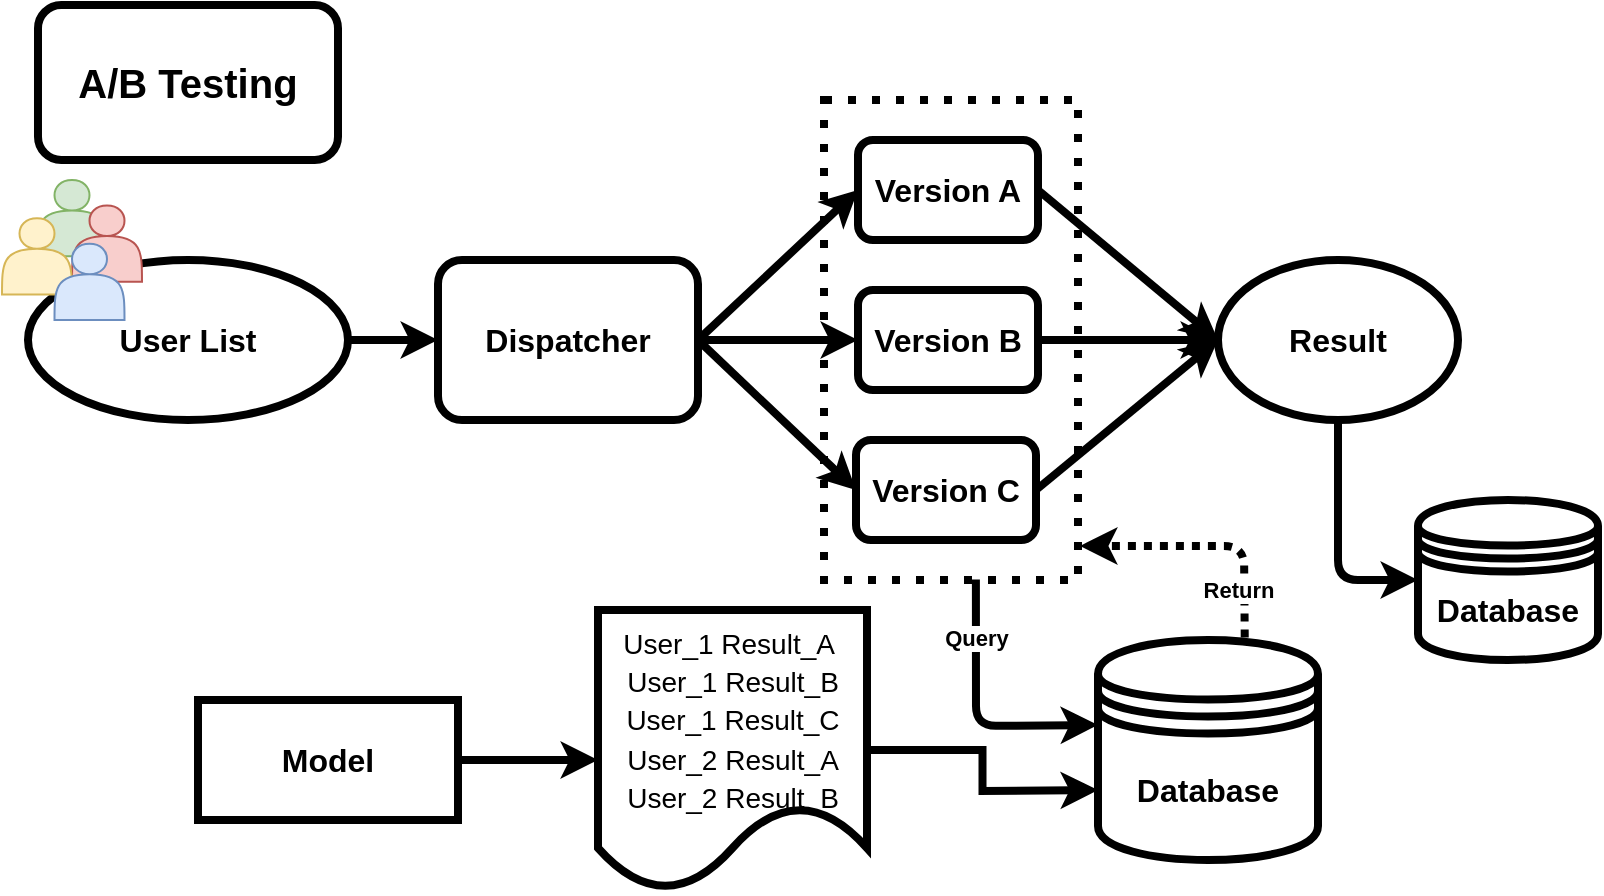 <mxfile version="13.4.9" type="github" pages="3">
  <diagram id="Da-JqWe7jkn0CXI-Lhb5" name="versionLatest">
    <mxGraphModel dx="1529" dy="1081" grid="1" gridSize="10" guides="1" tooltips="1" connect="1" arrows="1" fold="1" page="1" pageScale="1" pageWidth="850" pageHeight="1100" math="0" shadow="0">
      <root>
        <mxCell id="J3g5C7pw-c9Jl_xqAZz_-0" />
        <mxCell id="J3g5C7pw-c9Jl_xqAZz_-1" parent="J3g5C7pw-c9Jl_xqAZz_-0" />
        <mxCell id="J3g5C7pw-c9Jl_xqAZz_-9" value="" style="whiteSpace=wrap;html=1;strokeWidth=4;fillColor=none;align=center;dashed=1;dashPattern=1 2;" parent="J3g5C7pw-c9Jl_xqAZz_-1" vertex="1">
          <mxGeometry x="423" y="90" width="127" height="240" as="geometry" />
        </mxCell>
        <mxCell id="J3g5C7pw-c9Jl_xqAZz_-10" value="&lt;b&gt;&lt;font style=&quot;font-size: 16px&quot;&gt;Dispatcher&lt;/font&gt;&lt;/b&gt;" style="rounded=1;whiteSpace=wrap;html=1;fontFamily=Helvetica;fontSize=12;fontColor=#000000;align=center;strokeColor=#000000;strokeWidth=4;fillColor=#FFFFFF;" parent="J3g5C7pw-c9Jl_xqAZz_-1" vertex="1">
          <mxGeometry x="230" y="170" width="130" height="80" as="geometry" />
        </mxCell>
        <mxCell id="J3g5C7pw-c9Jl_xqAZz_-11" value="&lt;b&gt;&lt;font style=&quot;font-size: 16px&quot;&gt;Version A&lt;/font&gt;&lt;/b&gt;" style="rounded=1;whiteSpace=wrap;html=1;strokeWidth=4;fillColor=#FFFFFF;" parent="J3g5C7pw-c9Jl_xqAZz_-1" vertex="1">
          <mxGeometry x="440" y="110" width="90" height="50" as="geometry" />
        </mxCell>
        <mxCell id="J3g5C7pw-c9Jl_xqAZz_-12" value="&lt;b&gt;&lt;font style=&quot;font-size: 16px&quot;&gt;Version B&lt;/font&gt;&lt;/b&gt;" style="rounded=1;whiteSpace=wrap;html=1;strokeWidth=4;fillColor=#FFFFFF;" parent="J3g5C7pw-c9Jl_xqAZz_-1" vertex="1">
          <mxGeometry x="440" y="185" width="90" height="50" as="geometry" />
        </mxCell>
        <mxCell id="J3g5C7pw-c9Jl_xqAZz_-13" value="&lt;b&gt;&lt;font style=&quot;font-size: 16px&quot;&gt;Version C&lt;/font&gt;&lt;/b&gt;" style="rounded=1;whiteSpace=wrap;html=1;strokeWidth=4;fillColor=#FFFFFF;" parent="J3g5C7pw-c9Jl_xqAZz_-1" vertex="1">
          <mxGeometry x="439" y="260" width="90" height="50" as="geometry" />
        </mxCell>
        <mxCell id="J3g5C7pw-c9Jl_xqAZz_-14" value="" style="endArrow=classic;html=1;rounded=0;strokeWidth=4;exitX=1;exitY=0.5;exitDx=0;exitDy=0;entryX=0;entryY=0.5;entryDx=0;entryDy=0;" parent="J3g5C7pw-c9Jl_xqAZz_-1" source="J3g5C7pw-c9Jl_xqAZz_-11" target="J3g5C7pw-c9Jl_xqAZz_-16" edge="1">
          <mxGeometry width="50" height="50" relative="1" as="geometry">
            <mxPoint x="550" y="134.5" as="sourcePoint" />
            <mxPoint x="630" y="135" as="targetPoint" />
          </mxGeometry>
        </mxCell>
        <mxCell id="J3g5C7pw-c9Jl_xqAZz_-15" value="" style="endArrow=classic;html=1;rounded=0;strokeWidth=4;exitX=1;exitY=0.5;exitDx=0;exitDy=0;entryX=0;entryY=0.5;entryDx=0;entryDy=0;" parent="J3g5C7pw-c9Jl_xqAZz_-1" source="J3g5C7pw-c9Jl_xqAZz_-12" target="J3g5C7pw-c9Jl_xqAZz_-16" edge="1">
          <mxGeometry width="50" height="50" relative="1" as="geometry">
            <mxPoint x="550" y="209.5" as="sourcePoint" />
            <mxPoint x="610" y="209.5" as="targetPoint" />
          </mxGeometry>
        </mxCell>
        <mxCell id="J3g5C7pw-c9Jl_xqAZz_-16" value="&lt;b&gt;&lt;font style=&quot;font-size: 16px&quot;&gt;Result&lt;/font&gt;&lt;/b&gt;" style="ellipse;whiteSpace=wrap;html=1;strokeWidth=4;fillColor=#FFFFFF;" parent="J3g5C7pw-c9Jl_xqAZz_-1" vertex="1">
          <mxGeometry x="620" y="170" width="120" height="80" as="geometry" />
        </mxCell>
        <mxCell id="J3g5C7pw-c9Jl_xqAZz_-17" value="" style="endArrow=classic;html=1;rounded=0;strokeWidth=4;exitX=1;exitY=0.5;exitDx=0;exitDy=0;entryX=0;entryY=0.5;entryDx=0;entryDy=0;" parent="J3g5C7pw-c9Jl_xqAZz_-1" source="J3g5C7pw-c9Jl_xqAZz_-13" target="J3g5C7pw-c9Jl_xqAZz_-16" edge="1">
          <mxGeometry width="50" height="50" relative="1" as="geometry">
            <mxPoint x="550" y="284.5" as="sourcePoint" />
            <mxPoint x="630" y="285" as="targetPoint" />
          </mxGeometry>
        </mxCell>
        <mxCell id="J3g5C7pw-c9Jl_xqAZz_-18" value="" style="endArrow=classic;html=1;strokeWidth=4;exitX=0.598;exitY=0.999;exitDx=0;exitDy=0;entryX=0;entryY=0.386;entryDx=0;entryDy=0;exitPerimeter=0;entryPerimeter=0;" parent="J3g5C7pw-c9Jl_xqAZz_-1" source="J3g5C7pw-c9Jl_xqAZz_-9" target="J3g5C7pw-c9Jl_xqAZz_-26" edge="1">
          <mxGeometry width="50" height="50" relative="1" as="geometry">
            <mxPoint x="489" y="341" as="sourcePoint" />
            <mxPoint x="554.5" y="402.5" as="targetPoint" />
            <Array as="points">
              <mxPoint x="499" y="403" />
            </Array>
          </mxGeometry>
        </mxCell>
        <mxCell id="J3g5C7pw-c9Jl_xqAZz_-19" value="&lt;b&gt;Query&lt;br&gt;&lt;/b&gt;" style="edgeLabel;html=1;align=center;verticalAlign=middle;resizable=0;points=[];" parent="J3g5C7pw-c9Jl_xqAZz_-18" vertex="1" connectable="0">
          <mxGeometry x="-0.569" relative="1" as="geometry">
            <mxPoint x="0.02" as="offset" />
          </mxGeometry>
        </mxCell>
        <mxCell id="J3g5C7pw-c9Jl_xqAZz_-20" value="" style="endArrow=classic;html=1;strokeWidth=4;dashed=1;entryX=1.008;entryY=0.929;entryDx=0;entryDy=0;exitX=0.667;exitY=-0.011;exitDx=0;exitDy=0;exitPerimeter=0;entryPerimeter=0;dashPattern=1 1;" parent="J3g5C7pw-c9Jl_xqAZz_-1" source="J3g5C7pw-c9Jl_xqAZz_-26" target="J3g5C7pw-c9Jl_xqAZz_-9" edge="1">
          <mxGeometry width="50" height="50" relative="1" as="geometry">
            <mxPoint x="518" y="410" as="sourcePoint" />
            <mxPoint x="520" y="340" as="targetPoint" />
            <Array as="points">
              <mxPoint x="633" y="313" />
            </Array>
          </mxGeometry>
        </mxCell>
        <mxCell id="J3g5C7pw-c9Jl_xqAZz_-21" value="&lt;b&gt;Return&lt;/b&gt;" style="edgeLabel;html=1;align=center;verticalAlign=middle;resizable=0;points=[];" parent="J3g5C7pw-c9Jl_xqAZz_-20" vertex="1" connectable="0">
          <mxGeometry x="-0.569" relative="1" as="geometry">
            <mxPoint x="-3.15" y="3.35" as="offset" />
          </mxGeometry>
        </mxCell>
        <mxCell id="J3g5C7pw-c9Jl_xqAZz_-22" value="" style="edgeStyle=elbowEdgeStyle;elbow=vertical;endArrow=classic;html=1;strokeWidth=4;exitX=0.5;exitY=1;exitDx=0;exitDy=0;entryX=0;entryY=0.5;entryDx=0;entryDy=0;" parent="J3g5C7pw-c9Jl_xqAZz_-1" source="J3g5C7pw-c9Jl_xqAZz_-16" target="J3g5C7pw-c9Jl_xqAZz_-24" edge="1">
          <mxGeometry width="50" height="50" relative="1" as="geometry">
            <mxPoint x="690" y="346" as="sourcePoint" />
            <mxPoint x="681" y="420" as="targetPoint" />
            <Array as="points">
              <mxPoint x="700" y="330" />
              <mxPoint x="690" y="346" />
            </Array>
          </mxGeometry>
        </mxCell>
        <mxCell id="J3g5C7pw-c9Jl_xqAZz_-24" value="&lt;b&gt;&lt;font style=&quot;font-size: 16px&quot;&gt;Database&lt;/font&gt;&lt;/b&gt;" style="shape=datastore;whiteSpace=wrap;html=1;strokeWidth=4;fillColor=#FFFFFF;" parent="J3g5C7pw-c9Jl_xqAZz_-1" vertex="1">
          <mxGeometry x="720" y="290" width="90" height="80" as="geometry" />
        </mxCell>
        <mxCell id="J3g5C7pw-c9Jl_xqAZz_-25" value="&lt;font style=&quot;font-size: 20px&quot;&gt;&lt;b&gt;A/B Testing&lt;/b&gt;&lt;/font&gt;" style="rounded=1;whiteSpace=wrap;html=1;strokeWidth=4;fillColor=none;align=center;" parent="J3g5C7pw-c9Jl_xqAZz_-1" vertex="1">
          <mxGeometry x="30" y="42.5" width="150" height="77.5" as="geometry" />
        </mxCell>
        <mxCell id="J3g5C7pw-c9Jl_xqAZz_-26" value="&lt;b&gt;&lt;font style=&quot;font-size: 16px&quot;&gt;Database&lt;/font&gt;&lt;/b&gt;" style="shape=datastore;whiteSpace=wrap;html=1;strokeWidth=4;fillColor=#FFFFFF;" parent="J3g5C7pw-c9Jl_xqAZz_-1" vertex="1">
          <mxGeometry x="560" y="360" width="110" height="110" as="geometry" />
        </mxCell>
        <mxCell id="J3g5C7pw-c9Jl_xqAZz_-28" value="" style="edgeStyle=orthogonalEdgeStyle;rounded=0;orthogonalLoop=1;jettySize=auto;html=1;strokeWidth=4;exitX=1;exitY=0.5;exitDx=0;exitDy=0;" parent="J3g5C7pw-c9Jl_xqAZz_-1" source="J3g5C7pw-c9Jl_xqAZz_-27" target="J3g5C7pw-c9Jl_xqAZz_-10" edge="1">
          <mxGeometry relative="1" as="geometry">
            <mxPoint x="227" y="209.5" as="targetPoint" />
            <mxPoint x="170" y="209.5" as="sourcePoint" />
          </mxGeometry>
        </mxCell>
        <mxCell id="J3g5C7pw-c9Jl_xqAZz_-36" value="" style="endArrow=classic;html=1;strokeWidth=4;entryX=0;entryY=0.5;entryDx=0;entryDy=0;" parent="J3g5C7pw-c9Jl_xqAZz_-1" target="J3g5C7pw-c9Jl_xqAZz_-11" edge="1">
          <mxGeometry width="50" height="50" relative="1" as="geometry">
            <mxPoint x="360" y="210" as="sourcePoint" />
            <mxPoint x="410" y="160" as="targetPoint" />
          </mxGeometry>
        </mxCell>
        <mxCell id="J3g5C7pw-c9Jl_xqAZz_-37" value="" style="endArrow=classic;html=1;strokeWidth=4;entryX=0;entryY=0.5;entryDx=0;entryDy=0;" parent="J3g5C7pw-c9Jl_xqAZz_-1" target="J3g5C7pw-c9Jl_xqAZz_-12" edge="1">
          <mxGeometry width="50" height="50" relative="1" as="geometry">
            <mxPoint x="360" y="210" as="sourcePoint" />
            <mxPoint x="410" y="160" as="targetPoint" />
          </mxGeometry>
        </mxCell>
        <mxCell id="J3g5C7pw-c9Jl_xqAZz_-38" value="" style="endArrow=classic;html=1;strokeWidth=4;entryX=0;entryY=0.5;entryDx=0;entryDy=0;" parent="J3g5C7pw-c9Jl_xqAZz_-1" target="J3g5C7pw-c9Jl_xqAZz_-13" edge="1">
          <mxGeometry width="50" height="50" relative="1" as="geometry">
            <mxPoint x="360" y="210" as="sourcePoint" />
            <mxPoint x="410" y="160" as="targetPoint" />
          </mxGeometry>
        </mxCell>
        <mxCell id="3c4uSN5suGDrcowDodrd-7" value="" style="edgeStyle=orthogonalEdgeStyle;rounded=0;orthogonalLoop=1;jettySize=auto;html=1;strokeWidth=4;" parent="J3g5C7pw-c9Jl_xqAZz_-1" source="J3g5C7pw-c9Jl_xqAZz_-5" edge="1">
          <mxGeometry relative="1" as="geometry">
            <mxPoint x="560" y="435" as="targetPoint" />
          </mxGeometry>
        </mxCell>
        <mxCell id="J3g5C7pw-c9Jl_xqAZz_-5" value="&lt;div&gt;&lt;/div&gt;&lt;font&gt;&lt;font style=&quot;font-size: 14px&quot;&gt;User_1 Result_A&amp;nbsp;&lt;br&gt;User_1 Result_B&lt;br&gt;User_1 Result_C&lt;br&gt;User_2 Result_A&lt;br&gt;User_2 Result_B&lt;br&gt;&lt;/font&gt;&lt;br&gt;&lt;/font&gt;" style="shape=document;whiteSpace=wrap;html=1;boundedLbl=1;strokeWidth=4;fillColor=#FFFFFF;align=center;horizontal=1;verticalAlign=top;labelPosition=center;verticalLabelPosition=middle;fontSize=16;" parent="J3g5C7pw-c9Jl_xqAZz_-1" vertex="1">
          <mxGeometry x="310" y="345" width="134.5" height="140" as="geometry" />
        </mxCell>
        <mxCell id="J3g5C7pw-c9Jl_xqAZz_-6" value="&lt;b&gt;&lt;font style=&quot;font-size: 16px&quot;&gt;Model&lt;/font&gt;&lt;/b&gt;" style="rounded=0;whiteSpace=wrap;html=1;strokeWidth=4;fillColor=#FFFFFF;align=center;" parent="J3g5C7pw-c9Jl_xqAZz_-1" vertex="1">
          <mxGeometry x="110" y="390" width="130" height="60" as="geometry" />
        </mxCell>
        <mxCell id="J3g5C7pw-c9Jl_xqAZz_-8" value="" style="edgeStyle=orthogonalEdgeStyle;rounded=0;orthogonalLoop=1;jettySize=auto;html=1;strokeWidth=4;exitX=1;exitY=0.5;exitDx=0;exitDy=0;" parent="J3g5C7pw-c9Jl_xqAZz_-1" source="J3g5C7pw-c9Jl_xqAZz_-6" target="J3g5C7pw-c9Jl_xqAZz_-5" edge="1">
          <mxGeometry relative="1" as="geometry">
            <mxPoint x="413" y="682.5" as="sourcePoint" />
            <mxPoint x="326" y="480" as="targetPoint" />
            <Array as="points">
              <mxPoint x="330" y="420" />
              <mxPoint x="330" y="420" />
            </Array>
          </mxGeometry>
        </mxCell>
        <mxCell id="J3g5C7pw-c9Jl_xqAZz_-31" value="" style="group" parent="J3g5C7pw-c9Jl_xqAZz_-1" vertex="1" connectable="0">
          <mxGeometry x="29" y="136" width="156" height="114" as="geometry" />
        </mxCell>
        <mxCell id="J3g5C7pw-c9Jl_xqAZz_-27" value="&lt;b&gt;&lt;font style=&quot;font-size: 16px&quot;&gt;User List&lt;/font&gt;&lt;/b&gt;" style="ellipse;whiteSpace=wrap;html=1;aspect=fixed;fontFamily=Helvetica;fontSize=12;fontColor=#000000;align=center;strokeColor=#000000;strokeWidth=4;fillColor=#FFFFFF;" parent="J3g5C7pw-c9Jl_xqAZz_-31" vertex="1">
          <mxGeometry x="-4" y="34" width="160" height="80" as="geometry" />
        </mxCell>
        <mxCell id="J3g5C7pw-c9Jl_xqAZz_-32" value="" style="shape=actor;whiteSpace=wrap;html=1;fillColor=#d5e8d4;strokeColor=#82b366;" parent="J3g5C7pw-c9Jl_xqAZz_-31" vertex="1">
          <mxGeometry x="0.5" y="-6" width="35" height="38.182" as="geometry" />
        </mxCell>
        <mxCell id="J3g5C7pw-c9Jl_xqAZz_-33" value="" style="shape=actor;whiteSpace=wrap;html=1;fillColor=#f8cecc;strokeColor=#b85450;" parent="J3g5C7pw-c9Jl_xqAZz_-31" vertex="1">
          <mxGeometry x="18" y="6.727" width="35" height="38.182" as="geometry" />
        </mxCell>
        <mxCell id="J3g5C7pw-c9Jl_xqAZz_-34" value="" style="shape=actor;whiteSpace=wrap;html=1;fillColor=#fff2cc;strokeColor=#d6b656;" parent="J3g5C7pw-c9Jl_xqAZz_-31" vertex="1">
          <mxGeometry x="-17" y="13.091" width="35" height="38.182" as="geometry" />
        </mxCell>
        <mxCell id="J3g5C7pw-c9Jl_xqAZz_-35" value="" style="shape=actor;whiteSpace=wrap;html=1;fillColor=#dae8fc;strokeColor=#6c8ebf;" parent="J3g5C7pw-c9Jl_xqAZz_-31" vertex="1">
          <mxGeometry x="9.25" y="25.818" width="35" height="38.182" as="geometry" />
        </mxCell>
        <mxCell id="3c4uSN5suGDrcowDodrd-25" style="edgeStyle=orthogonalEdgeStyle;rounded=0;orthogonalLoop=1;jettySize=auto;html=1;dashed=1;dashPattern=1 1;strokeWidth=4;" parent="J3g5C7pw-c9Jl_xqAZz_-1" edge="1">
          <mxGeometry relative="1" as="geometry">
            <mxPoint x="100.0" y="430" as="sourcePoint" />
            <mxPoint x="100.0" y="430" as="targetPoint" />
          </mxGeometry>
        </mxCell>
      </root>
    </mxGraphModel>
  </diagram>
  <diagram id="dIA2EtkX-octXhOYNSxC" name="version2">
    <mxGraphModel dx="828" dy="390" grid="1" gridSize="10" guides="1" tooltips="1" connect="1" arrows="1" fold="1" page="1" pageScale="1" pageWidth="850" pageHeight="1100" math="0" shadow="0">
      
      <root>
        
        <mxCell id="CGUA-ECJm09ZSKrqVNG9-0" />
        
        <mxCell id="CGUA-ECJm09ZSKrqVNG9-1" parent="CGUA-ECJm09ZSKrqVNG9-0" />
        
        <mxCell id="AVktsXUZpbWh8RG4bnSt-0" value="" style="group" parent="CGUA-ECJm09ZSKrqVNG9-1" vertex="1" connectable="0">
          
          <mxGeometry x="60" y="440" width="580" height="170" as="geometry" />
          
        </mxCell>
        
        <mxCell id="M74satt1YnK-4wll9DXa-1" value="" style="whiteSpace=wrap;html=1;strokeWidth=4;fillColor=none;align=center;dashed=1;dashPattern=1 2;" parent="AVktsXUZpbWh8RG4bnSt-0" vertex="1">
          
          <mxGeometry width="580" height="170" as="geometry" />
          
        </mxCell>
        
        <mxCell id="M74satt1YnK-4wll9DXa-0" value="&lt;b&gt;User List&lt;/b&gt;" style="shape=parallelogram;perimeter=parallelogramPerimeter;whiteSpace=wrap;html=1;strokeWidth=4;fillColor=#FFFFFF;align=center;" parent="AVktsXUZpbWh8RG4bnSt-0" vertex="1">
          
          <mxGeometry x="15" y="53" width="120" height="60" as="geometry" />
          
        </mxCell>
        
        <mxCell id="M74satt1YnK-4wll9DXa-30" value="&lt;div style=&quot;text-align: center&quot;&gt;&lt;span style=&quot;font-size: 10px&quot;&gt;&lt;b&gt;Key&amp;nbsp; &amp;nbsp; &amp;nbsp; &amp;nbsp; &amp;nbsp; &amp;nbsp; &amp;nbsp; &amp;nbsp; &amp;nbsp; &amp;nbsp; &amp;nbsp; &amp;nbsp;Value&lt;/b&gt;&lt;/span&gt;&lt;/div&gt;&lt;font style=&quot;font-size: 10px&quot;&gt;&lt;div style=&quot;text-align: center&quot;&gt;&lt;span&gt;User1_VersionA&amp;nbsp; &amp;nbsp; Value_u1vA&amp;nbsp;&lt;/span&gt;&lt;/div&gt;&lt;span&gt;User1_&lt;/span&gt;VersionB&amp;nbsp; &amp;nbsp;&amp;nbsp;&lt;span style=&quot;text-align: center&quot;&gt;Value_u1vB&lt;/span&gt;&lt;span&gt;&lt;br&gt;User1_&lt;/span&gt;VersionC&amp;nbsp; &amp;nbsp;&amp;nbsp;&lt;span style=&quot;text-align: center&quot;&gt;Value_u1vC&lt;/span&gt;&lt;span&gt;&lt;br&gt;User2_&lt;/span&gt;VersionA&amp;nbsp; &amp;nbsp;&amp;nbsp;&lt;span style=&quot;text-align: center&quot;&gt;Value_u2vA&lt;/span&gt;&lt;span&gt;&lt;br&gt;User2_&lt;/span&gt;VersionB&amp;nbsp; &amp;nbsp;&amp;nbsp;&lt;span style=&quot;text-align: center&quot;&gt;Value_u2vB&lt;/span&gt;&lt;span&gt;&lt;br&gt;User2_&lt;/span&gt;VersionC&lt;span&gt;&lt;br&gt;&lt;/span&gt;User3_VersionA&lt;br&gt;...&lt;/font&gt;" style="shape=document;whiteSpace=wrap;html=1;boundedLbl=1;strokeWidth=4;fillColor=#FFFFFF;align=left;horizontal=1;verticalAlign=top;labelPosition=center;verticalLabelPosition=middle;" parent="AVktsXUZpbWh8RG4bnSt-0" vertex="1">
          
          <mxGeometry x="366.5" y="20" width="179" height="130" as="geometry" />
          
        </mxCell>
        
        <mxCell id="M74satt1YnK-4wll9DXa-31" value="&lt;b&gt;Model&lt;/b&gt;" style="rounded=0;whiteSpace=wrap;html=1;strokeWidth=4;fillColor=#FFFFFF;align=center;" parent="AVktsXUZpbWh8RG4bnSt-0" vertex="1">
          
          <mxGeometry x="180" y="53" width="130" height="60" as="geometry" />
          
        </mxCell>
        
        <mxCell id="M74satt1YnK-4wll9DXa-32" value="" style="edgeStyle=orthogonalEdgeStyle;rounded=0;orthogonalLoop=1;jettySize=auto;html=1;strokeWidth=4;" parent="AVktsXUZpbWh8RG4bnSt-0" source="M74satt1YnK-4wll9DXa-0" edge="1">
          
          <mxGeometry relative="1" as="geometry">
            
            <mxPoint x="180" y="83" as="targetPoint" />
            
          </mxGeometry>
          
        </mxCell>
        
        <mxCell id="M74satt1YnK-4wll9DXa-33" value="" style="edgeStyle=orthogonalEdgeStyle;rounded=0;orthogonalLoop=1;jettySize=auto;html=1;strokeWidth=4;exitX=1;exitY=0.5;exitDx=0;exitDy=0;" parent="AVktsXUZpbWh8RG4bnSt-0" source="M74satt1YnK-4wll9DXa-31" edge="1">
          
          <mxGeometry relative="1" as="geometry">
            
            <mxPoint x="323" y="82.5" as="sourcePoint" />
            
            <mxPoint x="366.5" y="83" as="targetPoint" />
            
          </mxGeometry>
          
        </mxCell>
        
        <mxCell id="M74satt1YnK-4wll9DXa-2" value="" style="whiteSpace=wrap;html=1;strokeWidth=4;fillColor=none;align=center;dashed=1;dashPattern=1 2;" parent="CGUA-ECJm09ZSKrqVNG9-1" vertex="1">
          
          <mxGeometry x="403" y="90" width="127" height="240" as="geometry" />
          
        </mxCell>
        
        <mxCell id="M74satt1YnK-4wll9DXa-7" value="&lt;b&gt;&lt;font style=&quot;font-size: 16px&quot;&gt;Dispatcher&lt;/font&gt;&lt;/b&gt;" style="rounded=0;whiteSpace=wrap;html=1;strokeWidth=4;fillColor=#FFFFFF;align=center;" parent="CGUA-ECJm09ZSKrqVNG9-1" vertex="1">
          
          <mxGeometry x="230" y="170" width="130" height="80" as="geometry" />
          
        </mxCell>
        
        <mxCell id="M74satt1YnK-4wll9DXa-10" value="&lt;b&gt;&lt;font style=&quot;font-size: 16px&quot;&gt;Version A&lt;/font&gt;&lt;/b&gt;" style="rounded=1;whiteSpace=wrap;html=1;strokeWidth=4;fillColor=#FFFFFF;" parent="CGUA-ECJm09ZSKrqVNG9-1" vertex="1">
          
          <mxGeometry x="420" y="110" width="90" height="50" as="geometry" />
          
        </mxCell>
        
        <mxCell id="M74satt1YnK-4wll9DXa-11" value="&lt;b&gt;&lt;font style=&quot;font-size: 16px&quot;&gt;Version B&lt;/font&gt;&lt;/b&gt;" style="rounded=1;whiteSpace=wrap;html=1;strokeWidth=4;fillColor=#FFFFFF;" parent="CGUA-ECJm09ZSKrqVNG9-1" vertex="1">
          
          <mxGeometry x="420" y="185" width="90" height="50" as="geometry" />
          
        </mxCell>
        
        <mxCell id="M74satt1YnK-4wll9DXa-12" value="&lt;b&gt;&lt;font style=&quot;font-size: 16px&quot;&gt;Version C&lt;/font&gt;&lt;/b&gt;" style="rounded=1;whiteSpace=wrap;html=1;strokeWidth=4;fillColor=#FFFFFF;" parent="CGUA-ECJm09ZSKrqVNG9-1" vertex="1">
          
          <mxGeometry x="419" y="260" width="90" height="50" as="geometry" />
          
        </mxCell>
        
        <mxCell id="M74satt1YnK-4wll9DXa-13" value="" style="endArrow=classic;html=1;rounded=0;strokeWidth=4;exitX=1;exitY=0.5;exitDx=0;exitDy=0;entryX=0;entryY=0.5;entryDx=0;entryDy=0;" parent="CGUA-ECJm09ZSKrqVNG9-1" source="M74satt1YnK-4wll9DXa-10" target="M74satt1YnK-4wll9DXa-17" edge="1">
          
          <mxGeometry width="50" height="50" relative="1" as="geometry">
            
            <mxPoint x="530" y="134.5" as="sourcePoint" />
            
            <mxPoint x="610" y="135" as="targetPoint" />
            
          </mxGeometry>
          
        </mxCell>
        
        <mxCell id="M74satt1YnK-4wll9DXa-16" value="" style="endArrow=classic;html=1;rounded=0;strokeWidth=4;exitX=1;exitY=0.5;exitDx=0;exitDy=0;entryX=0;entryY=0.5;entryDx=0;entryDy=0;" parent="CGUA-ECJm09ZSKrqVNG9-1" source="M74satt1YnK-4wll9DXa-11" target="M74satt1YnK-4wll9DXa-17" edge="1">
          
          <mxGeometry width="50" height="50" relative="1" as="geometry">
            
            <mxPoint x="530" y="209.5" as="sourcePoint" />
            
            <mxPoint x="590" y="209.5" as="targetPoint" />
            
          </mxGeometry>
          
        </mxCell>
        
        <mxCell id="M74satt1YnK-4wll9DXa-17" value="&lt;b&gt;&lt;font style=&quot;font-size: 16px&quot;&gt;Result&lt;/font&gt;&lt;/b&gt;" style="ellipse;whiteSpace=wrap;html=1;strokeWidth=4;fillColor=#FFFFFF;" parent="CGUA-ECJm09ZSKrqVNG9-1" vertex="1">
          
          <mxGeometry x="610" y="177.5" width="100" height="65" as="geometry" />
          
        </mxCell>
        
        <mxCell id="M74satt1YnK-4wll9DXa-18" value="" style="endArrow=classic;html=1;rounded=0;strokeWidth=4;exitX=1;exitY=0.5;exitDx=0;exitDy=0;entryX=0;entryY=0.5;entryDx=0;entryDy=0;" parent="CGUA-ECJm09ZSKrqVNG9-1" source="M74satt1YnK-4wll9DXa-12" target="M74satt1YnK-4wll9DXa-17" edge="1">
          
          <mxGeometry width="50" height="50" relative="1" as="geometry">
            
            <mxPoint x="530" y="284.5" as="sourcePoint" />
            
            <mxPoint x="610" y="285" as="targetPoint" />
            
          </mxGeometry>
          
        </mxCell>
        
        <mxCell id="M74satt1YnK-4wll9DXa-22" value="" style="endArrow=classic;html=1;strokeWidth=4;exitX=0.5;exitY=1;exitDx=0;exitDy=0;entryX=0.215;entryY=0.008;entryDx=0;entryDy=0;entryPerimeter=0;" parent="CGUA-ECJm09ZSKrqVNG9-1" source="M74satt1YnK-4wll9DXa-2" target="M74satt1YnK-4wll9DXa-30" edge="1">
          
          <mxGeometry width="50" height="50" relative="1" as="geometry">
            
            <mxPoint x="469" y="341" as="sourcePoint" />
            
            <mxPoint x="470" y="478" as="targetPoint" />
            
          </mxGeometry>
          
        </mxCell>
        
        <mxCell id="M74satt1YnK-4wll9DXa-23" value="&lt;b&gt;Call&lt;/b&gt;" style="edgeLabel;html=1;align=center;verticalAlign=middle;resizable=0;points=[];" parent="M74satt1YnK-4wll9DXa-22" vertex="1" connectable="0">
          
          <mxGeometry x="-0.569" relative="1" as="geometry">
            
            <mxPoint x="-6.17" y="52" as="offset" />
            
          </mxGeometry>
          
        </mxCell>
        
        <mxCell id="M74satt1YnK-4wll9DXa-24" value="" style="endArrow=classic;html=1;strokeWidth=4;dashed=1;entryX=0.75;entryY=1;entryDx=0;entryDy=0;exitX=0.411;exitY=0;exitDx=0;exitDy=0;exitPerimeter=0;" parent="CGUA-ECJm09ZSKrqVNG9-1" source="M74satt1YnK-4wll9DXa-30" target="M74satt1YnK-4wll9DXa-2" edge="1">
          
          <mxGeometry width="50" height="50" relative="1" as="geometry">
            
            <mxPoint x="498" y="470" as="sourcePoint" />
            
            <mxPoint x="500" y="340" as="targetPoint" />
            
          </mxGeometry>
          
        </mxCell>
        
        <mxCell id="M74satt1YnK-4wll9DXa-25" value="&lt;b&gt;Return&lt;/b&gt;" style="edgeLabel;html=1;align=center;verticalAlign=middle;resizable=0;points=[];" parent="M74satt1YnK-4wll9DXa-24" vertex="1" connectable="0">
          
          <mxGeometry x="-0.569" relative="1" as="geometry">
            
            <mxPoint x="21.95" y="-31.0" as="offset" />
            
          </mxGeometry>
          
        </mxCell>
        
        <mxCell id="M74satt1YnK-4wll9DXa-27" value="" style="edgeStyle=elbowEdgeStyle;elbow=vertical;endArrow=classic;html=1;strokeWidth=4;exitX=0.5;exitY=1;exitDx=0;exitDy=0;entryX=0;entryY=0.7;entryDx=0;entryDy=0;" parent="CGUA-ECJm09ZSKrqVNG9-1" source="M74satt1YnK-4wll9DXa-17" target="M74satt1YnK-4wll9DXa-29" edge="1">
          
          <mxGeometry width="50" height="50" relative="1" as="geometry">
            
            <mxPoint x="670" y="346" as="sourcePoint" />
            
            <mxPoint x="661" y="420" as="targetPoint" />
            
            <Array as="points">
              
              <mxPoint x="680" y="426" />
              
            </Array>
            
          </mxGeometry>
          
        </mxCell>
        
        <mxCell id="M74satt1YnK-4wll9DXa-28" value="&lt;b&gt;Collect Result&lt;/b&gt;" style="edgeLabel;html=1;align=center;verticalAlign=middle;resizable=0;points=[];" parent="M74satt1YnK-4wll9DXa-27" vertex="1" connectable="0">
          
          <mxGeometry x="0.566" relative="1" as="geometry">
            
            <mxPoint x="-10" y="-107.79" as="offset" />
            
          </mxGeometry>
          
        </mxCell>
        
        <mxCell id="M74satt1YnK-4wll9DXa-29" value="&lt;b&gt;&lt;font style=&quot;font-size: 16px&quot;&gt;Database&lt;/font&gt;&lt;/b&gt;" style="shape=datastore;whiteSpace=wrap;html=1;strokeWidth=4;fillColor=#FFFFFF;" parent="CGUA-ECJm09ZSKrqVNG9-1" vertex="1">
          
          <mxGeometry x="700" y="370" width="90" height="80" as="geometry" />
          
        </mxCell>
        
        <mxCell id="M74satt1YnK-4wll9DXa-34" value="&lt;font style=&quot;font-size: 20px&quot;&gt;&lt;b&gt;A/B Test&lt;/b&gt;&lt;/font&gt;" style="rounded=1;whiteSpace=wrap;html=1;strokeWidth=4;fillColor=none;align=center;" parent="CGUA-ECJm09ZSKrqVNG9-1" vertex="1">
          
          <mxGeometry x="30" y="42.5" width="150" height="77.5" as="geometry" />
          
        </mxCell>
        
        <mxCell id="AVktsXUZpbWh8RG4bnSt-1" value="&lt;b&gt;&lt;font style=&quot;font-size: 16px&quot;&gt;Database&lt;/font&gt;&lt;/b&gt;" style="shape=datastore;whiteSpace=wrap;html=1;strokeWidth=4;fillColor=#FFFFFF;" parent="CGUA-ECJm09ZSKrqVNG9-1" vertex="1">
          
          <mxGeometry x="80" y="390" width="90" height="90" as="geometry" />
          
        </mxCell>
        
        <mxCell id="AVktsXUZpbWh8RG4bnSt-2" value="&lt;b&gt;&lt;font style=&quot;font-size: 16px&quot;&gt;User List&lt;/font&gt;&lt;/b&gt;" style="shape=parallelogram;perimeter=parallelogramPerimeter;whiteSpace=wrap;html=1;strokeWidth=4;fillColor=#FFFFFF;align=center;" parent="CGUA-ECJm09ZSKrqVNG9-1" vertex="1">
          
          <mxGeometry x="65" y="180" width="120" height="60" as="geometry" />
          
        </mxCell>
        
        <mxCell id="AVktsXUZpbWh8RG4bnSt-4" value="" style="edgeStyle=orthogonalEdgeStyle;rounded=0;orthogonalLoop=1;jettySize=auto;html=1;strokeWidth=4;exitX=1;exitY=0.5;exitDx=0;exitDy=0;" parent="CGUA-ECJm09ZSKrqVNG9-1" source="AVktsXUZpbWh8RG4bnSt-2" target="M74satt1YnK-4wll9DXa-7" edge="1">
          
          <mxGeometry relative="1" as="geometry">
            
            <mxPoint x="227" y="209.5" as="targetPoint" />
            
            <mxPoint x="170" y="209.5" as="sourcePoint" />
            
          </mxGeometry>
          
        </mxCell>
        
        <mxCell id="AVktsXUZpbWh8RG4bnSt-8" value="" style="group" parent="CGUA-ECJm09ZSKrqVNG9-1" vertex="1" connectable="0">
          
          <mxGeometry x="29" y="136" width="70" height="70" as="geometry" />
          
        </mxCell>
        
        <mxCell id="AVktsXUZpbWh8RG4bnSt-6" value="" style="group" parent="AVktsXUZpbWh8RG4bnSt-8" vertex="1" connectable="0">
          
          <mxGeometry width="70" height="70" as="geometry" />
          
        </mxCell>
        
        <mxCell id="AVktsXUZpbWh8RG4bnSt-3" value="" style="group" parent="AVktsXUZpbWh8RG4bnSt-6" vertex="1" connectable="0">
          
          <mxGeometry width="70" height="70" as="geometry" />
          
        </mxCell>
        
        <mxCell id="M74satt1YnK-4wll9DXa-3" value="" style="shape=actor;whiteSpace=wrap;html=1;fillColor=#d5e8d4;strokeColor=#82b366;" parent="AVktsXUZpbWh8RG4bnSt-3" vertex="1">
          
          <mxGeometry x="17.5" width="35" height="38.182" as="geometry" />
          
        </mxCell>
        
        <mxCell id="M74satt1YnK-4wll9DXa-4" value="" style="shape=actor;whiteSpace=wrap;html=1;fillColor=#f8cecc;strokeColor=#b85450;" parent="AVktsXUZpbWh8RG4bnSt-3" vertex="1">
          
          <mxGeometry x="35" y="12.727" width="35" height="38.182" as="geometry" />
          
        </mxCell>
        
        <mxCell id="M74satt1YnK-4wll9DXa-5" value="" style="shape=actor;whiteSpace=wrap;html=1;fillColor=#fff2cc;strokeColor=#d6b656;" parent="AVktsXUZpbWh8RG4bnSt-3" vertex="1">
          
          <mxGeometry y="19.091" width="35" height="38.182" as="geometry" />
          
        </mxCell>
        
        <mxCell id="M74satt1YnK-4wll9DXa-9" value="" style="shape=actor;whiteSpace=wrap;html=1;fillColor=#dae8fc;strokeColor=#6c8ebf;" parent="AVktsXUZpbWh8RG4bnSt-3" vertex="1">
          
          <mxGeometry x="26.25" y="31.818" width="35" height="38.182" as="geometry" />
          
        </mxCell>
        
        <mxCell id="AVktsXUZpbWh8RG4bnSt-12" value="" style="endArrow=classic;html=1;strokeWidth=4;entryX=0;entryY=0.5;entryDx=0;entryDy=0;" parent="CGUA-ECJm09ZSKrqVNG9-1" target="M74satt1YnK-4wll9DXa-10" edge="1">
          
          <mxGeometry width="50" height="50" relative="1" as="geometry">
            
            <mxPoint x="360" y="210" as="sourcePoint" />
            
            <mxPoint x="410" y="160" as="targetPoint" />
            
          </mxGeometry>
          
        </mxCell>
        
        <mxCell id="AVktsXUZpbWh8RG4bnSt-14" value="" style="endArrow=classic;html=1;strokeWidth=4;entryX=0;entryY=0.5;entryDx=0;entryDy=0;" parent="CGUA-ECJm09ZSKrqVNG9-1" target="M74satt1YnK-4wll9DXa-11" edge="1">
          
          <mxGeometry width="50" height="50" relative="1" as="geometry">
            
            <mxPoint x="360" y="210" as="sourcePoint" />
            
            <mxPoint x="410" y="160" as="targetPoint" />
            
          </mxGeometry>
          
        </mxCell>
        
        <mxCell id="AVktsXUZpbWh8RG4bnSt-15" value="" style="endArrow=classic;html=1;strokeWidth=4;entryX=0;entryY=0.5;entryDx=0;entryDy=0;" parent="CGUA-ECJm09ZSKrqVNG9-1" target="M74satt1YnK-4wll9DXa-12" edge="1">
          
          <mxGeometry width="50" height="50" relative="1" as="geometry">
            
            <mxPoint x="360" y="210" as="sourcePoint" />
            
            <mxPoint x="410" y="160" as="targetPoint" />
            
          </mxGeometry>
          
        </mxCell>
        
      </root>
      
    </mxGraphModel>
  </diagram>
  <diagram id="Hq4DuB4G5Q0XToz3wvH3" name="version1">
    <mxGraphModel dx="828" dy="390" grid="1" gridSize="10" guides="1" tooltips="1" connect="1" arrows="1" fold="1" page="1" pageScale="1" pageWidth="850" pageHeight="1100" math="0" shadow="0">
      
      <root>
        
        <mxCell id="0" />
        
        <mxCell id="1" parent="0" />
        
        <mxCell id="IHCtJjidZSzaSEiklruB-39" value="&lt;b&gt;User List&lt;/b&gt;" style="shape=parallelogram;perimeter=parallelogramPerimeter;whiteSpace=wrap;html=1;strokeWidth=4;fillColor=#FFFFFF;align=center;" parent="1" vertex="1">
          
          <mxGeometry x="158.5" y="528" width="120" height="60" as="geometry" />
          
        </mxCell>
        
        <mxCell id="IHCtJjidZSzaSEiklruB-58" value="" style="whiteSpace=wrap;html=1;strokeWidth=4;fillColor=none;align=center;dashed=1;dashPattern=1 2;" parent="1" vertex="1">
          
          <mxGeometry x="143.5" y="475" width="580" height="170" as="geometry" />
          
        </mxCell>
        
        <mxCell id="IHCtJjidZSzaSEiklruB-53" value="" style="whiteSpace=wrap;html=1;strokeWidth=4;fillColor=none;align=center;dashed=1;dashPattern=1 2;" parent="1" vertex="1">
          
          <mxGeometry x="403" y="90" width="127" height="240" as="geometry" />
          
        </mxCell>
        
        <mxCell id="IHCtJjidZSzaSEiklruB-1" value="" style="shape=actor;whiteSpace=wrap;html=1;fillColor=#d5e8d4;strokeColor=#82b366;" parent="1" vertex="1">
          
          <mxGeometry x="70" y="160" width="40" height="60" as="geometry" />
          
        </mxCell>
        
        <mxCell id="IHCtJjidZSzaSEiklruB-2" value="" style="shape=actor;whiteSpace=wrap;html=1;fillColor=#f8cecc;strokeColor=#b85450;" parent="1" vertex="1">
          
          <mxGeometry x="90" y="180" width="40" height="60" as="geometry" />
          
        </mxCell>
        
        <mxCell id="IHCtJjidZSzaSEiklruB-3" value="" style="shape=actor;whiteSpace=wrap;html=1;fillColor=#fff2cc;strokeColor=#d6b656;" parent="1" vertex="1">
          
          <mxGeometry x="50" y="190" width="40" height="60" as="geometry" />
          
        </mxCell>
        
        <mxCell id="IHCtJjidZSzaSEiklruB-4" value="" style="shape=singleArrow;whiteSpace=wrap;html=1;fillColor=#000000;" parent="1" vertex="1">
          
          <mxGeometry x="150" y="195" width="60" height="30" as="geometry" />
          
        </mxCell>
        
        <mxCell id="IHCtJjidZSzaSEiklruB-5" value="&lt;b&gt;&lt;font style=&quot;font-size: 16px&quot;&gt;Dispatcher&lt;/font&gt;&lt;/b&gt;" style="rounded=0;whiteSpace=wrap;html=1;strokeWidth=4;fillColor=#FFFFFF;align=center;" parent="1" vertex="1">
          
          <mxGeometry x="230" y="170" width="130" height="80" as="geometry" />
          
        </mxCell>
        
        <mxCell id="IHCtJjidZSzaSEiklruB-6" value="" style="shape=curlyBracket;whiteSpace=wrap;html=1;rounded=1;strokeWidth=4;fillColor=#FFFFFF;" parent="1" vertex="1">
          
          <mxGeometry x="370" y="135" width="30" height="150" as="geometry" />
          
        </mxCell>
        
        <mxCell id="IHCtJjidZSzaSEiklruB-7" value="" style="shape=actor;whiteSpace=wrap;html=1;fillColor=#dae8fc;strokeColor=#6c8ebf;" parent="1" vertex="1">
          
          <mxGeometry x="80" y="210" width="40" height="60" as="geometry" />
          
        </mxCell>
        
        <mxCell id="IHCtJjidZSzaSEiklruB-8" value="&lt;b&gt;Version 1&lt;/b&gt;" style="rounded=1;whiteSpace=wrap;html=1;strokeWidth=4;fillColor=#FFFFFF;" parent="1" vertex="1">
          
          <mxGeometry x="420" y="110" width="90" height="50" as="geometry" />
          
        </mxCell>
        
        <mxCell id="IHCtJjidZSzaSEiklruB-9" value="&lt;b&gt;Version 2&lt;/b&gt;" style="rounded=1;whiteSpace=wrap;html=1;strokeWidth=4;fillColor=#FFFFFF;" parent="1" vertex="1">
          
          <mxGeometry x="420" y="185" width="90" height="50" as="geometry" />
          
        </mxCell>
        
        <mxCell id="IHCtJjidZSzaSEiklruB-10" value="&lt;b&gt;Version 3&lt;/b&gt;" style="rounded=1;whiteSpace=wrap;html=1;strokeWidth=4;fillColor=#FFFFFF;" parent="1" vertex="1">
          
          <mxGeometry x="420" y="260" width="90" height="50" as="geometry" />
          
        </mxCell>
        
        <mxCell id="IHCtJjidZSzaSEiklruB-11" value="" style="endArrow=classic;html=1;rounded=0;strokeWidth=4;exitX=1;exitY=0.5;exitDx=0;exitDy=0;entryX=0;entryY=0.5;entryDx=0;entryDy=0;" parent="1" source="IHCtJjidZSzaSEiklruB-8" target="IHCtJjidZSzaSEiklruB-15" edge="1">
          
          <mxGeometry width="50" height="50" relative="1" as="geometry">
            
            <mxPoint x="530" y="134.5" as="sourcePoint" />
            
            <mxPoint x="590" y="134.5" as="targetPoint" />
            
          </mxGeometry>
          
        </mxCell>
        
        <mxCell id="IHCtJjidZSzaSEiklruB-14" value="UserA&lt;br&gt;UserB&lt;br&gt;UserC&lt;br&gt;UserD" style="label;whiteSpace=wrap;html=1;image=img/clipart/Gear_128x128.png;strokeWidth=4;fillColor=#FFFFFF;" parent="1" vertex="1">
          
          <mxGeometry x="35" y="285" width="110" height="70" as="geometry" />
          
        </mxCell>
        
        <mxCell id="IHCtJjidZSzaSEiklruB-15" value="&lt;b&gt;Result 1&lt;/b&gt;" style="ellipse;whiteSpace=wrap;html=1;strokeWidth=4;fillColor=#FFFFFF;" parent="1" vertex="1">
          
          <mxGeometry x="610" y="102.5" width="100" height="65" as="geometry" />
          
        </mxCell>
        
        <mxCell id="IHCtJjidZSzaSEiklruB-16" value="" style="endArrow=classic;html=1;rounded=0;strokeWidth=4;exitX=1;exitY=0.5;exitDx=0;exitDy=0;entryX=0;entryY=0.5;entryDx=0;entryDy=0;" parent="1" source="IHCtJjidZSzaSEiklruB-9" target="IHCtJjidZSzaSEiklruB-17" edge="1">
          
          <mxGeometry width="50" height="50" relative="1" as="geometry">
            
            <mxPoint x="530" y="209.5" as="sourcePoint" />
            
            <mxPoint x="590" y="209.5" as="targetPoint" />
            
          </mxGeometry>
          
        </mxCell>
        
        <mxCell id="IHCtJjidZSzaSEiklruB-17" value="&lt;b&gt;Result 2&lt;/b&gt;" style="ellipse;whiteSpace=wrap;html=1;strokeWidth=4;fillColor=#FFFFFF;" parent="1" vertex="1">
          
          <mxGeometry x="610" y="177.5" width="100" height="65" as="geometry" />
          
        </mxCell>
        
        <mxCell id="IHCtJjidZSzaSEiklruB-20" value="" style="endArrow=classic;html=1;rounded=0;strokeWidth=4;exitX=1;exitY=0.5;exitDx=0;exitDy=0;entryX=0;entryY=0.5;entryDx=0;entryDy=0;" parent="1" source="IHCtJjidZSzaSEiklruB-10" target="IHCtJjidZSzaSEiklruB-21" edge="1">
          
          <mxGeometry width="50" height="50" relative="1" as="geometry">
            
            <mxPoint x="530" y="284.5" as="sourcePoint" />
            
            <mxPoint x="600" y="285" as="targetPoint" />
            
          </mxGeometry>
          
        </mxCell>
        
        <mxCell id="IHCtJjidZSzaSEiklruB-21" value="&lt;b&gt;Result 3&lt;/b&gt;" style="ellipse;whiteSpace=wrap;html=1;strokeWidth=4;fillColor=#FFFFFF;" parent="1" vertex="1">
          
          <mxGeometry x="610" y="252.5" width="100" height="65" as="geometry" />
          
        </mxCell>
        
        <mxCell id="IHCtJjidZSzaSEiklruB-25" value="" style="edgeStyle=segmentEdgeStyle;endArrow=classic;html=1;strokeWidth=4;entryX=0.046;entryY=0.488;entryDx=0;entryDy=0;entryPerimeter=0;" parent="1" target="IHCtJjidZSzaSEiklruB-58" edge="1">
          
          <mxGeometry width="50" height="50" relative="1" as="geometry">
            
            <mxPoint x="90" y="380" as="sourcePoint" />
            
            <mxPoint x="130" y="558" as="targetPoint" />
            
            <Array as="points">
              
              <mxPoint x="90" y="558" />
              
            </Array>
            
          </mxGeometry>
          
        </mxCell>
        
        <mxCell id="IHCtJjidZSzaSEiklruB-29" value="&lt;b&gt;User ID&lt;/b&gt;" style="edgeLabel;html=1;align=center;verticalAlign=middle;resizable=0;points=[];" parent="IHCtJjidZSzaSEiklruB-25" vertex="1" connectable="0">
          
          <mxGeometry x="-0.385" y="23" relative="1" as="geometry">
            
            <mxPoint x="-33" y="18" as="offset" />
            
          </mxGeometry>
          
        </mxCell>
        
        <mxCell id="IHCtJjidZSzaSEiklruB-27" value="" style="endArrow=classic;html=1;strokeWidth=4;entryX=0.215;entryY=-0.013;entryDx=0;entryDy=0;entryPerimeter=0;exitX=0.5;exitY=1;exitDx=0;exitDy=0;" parent="1" source="IHCtJjidZSzaSEiklruB-53" target="IHCtJjidZSzaSEiklruB-23" edge="1">
          
          <mxGeometry width="50" height="50" relative="1" as="geometry">
            
            <mxPoint x="469" y="341" as="sourcePoint" />
            
            <mxPoint x="539" y="441" as="targetPoint" />
            
          </mxGeometry>
          
        </mxCell>
        
        <mxCell id="IHCtJjidZSzaSEiklruB-28" value="&lt;b&gt;Query&lt;/b&gt;" style="edgeLabel;html=1;align=center;verticalAlign=middle;resizable=0;points=[];" parent="IHCtJjidZSzaSEiklruB-27" vertex="1" connectable="0">
          
          <mxGeometry x="-0.569" relative="1" as="geometry">
            
            <mxPoint x="10.5" y="19.21" as="offset" />
            
          </mxGeometry>
          
        </mxCell>
        
        <mxCell id="IHCtJjidZSzaSEiklruB-51" value="" style="endArrow=classic;html=1;strokeWidth=4;dashed=1;exitX=0.359;exitY=-0.013;exitDx=0;exitDy=0;exitPerimeter=0;entryX=0.75;entryY=1;entryDx=0;entryDy=0;" parent="1" source="IHCtJjidZSzaSEiklruB-23" target="IHCtJjidZSzaSEiklruB-53" edge="1">
          
          <mxGeometry width="50" height="50" relative="1" as="geometry">
            
            <mxPoint x="561" y="420.5" as="sourcePoint" />
            
            <mxPoint x="500" y="340" as="targetPoint" />
            
          </mxGeometry>
          
        </mxCell>
        
        <mxCell id="IHCtJjidZSzaSEiklruB-52" value="&lt;b&gt;Return&lt;/b&gt;" style="edgeLabel;html=1;align=center;verticalAlign=middle;resizable=0;points=[];" parent="IHCtJjidZSzaSEiklruB-51" vertex="1" connectable="0">
          
          <mxGeometry x="-0.569" relative="1" as="geometry">
            
            <mxPoint x="-15.98" y="-43.49" as="offset" />
            
          </mxGeometry>
          
        </mxCell>
        
        <mxCell id="IHCtJjidZSzaSEiklruB-54" value="" style="whiteSpace=wrap;html=1;strokeWidth=4;fillColor=none;align=center;dashed=1;dashPattern=1 2;" parent="1" vertex="1">
          
          <mxGeometry x="580" y="90" width="143.5" height="240" as="geometry" />
          
        </mxCell>
        
        <mxCell id="IHCtJjidZSzaSEiklruB-56" value="" style="edgeStyle=elbowEdgeStyle;elbow=horizontal;endArrow=classic;html=1;strokeWidth=4;exitX=0.564;exitY=1.004;exitDx=0;exitDy=0;exitPerimeter=0;entryX=1;entryY=0.5;entryDx=0;entryDy=0;" parent="1" source="IHCtJjidZSzaSEiklruB-54" target="IHCtJjidZSzaSEiklruB-22" edge="1">
          
          <mxGeometry width="50" height="50" relative="1" as="geometry">
            
            <mxPoint x="670" y="346" as="sourcePoint" />
            
            <mxPoint x="340" y="396" as="targetPoint" />
            
            <Array as="points">
              
              <mxPoint x="660" y="396" />
              
            </Array>
            
          </mxGeometry>
          
        </mxCell>
        
        <mxCell id="IHCtJjidZSzaSEiklruB-57" value="&lt;b&gt;Save Results&lt;/b&gt;" style="edgeLabel;html=1;align=center;verticalAlign=middle;resizable=0;points=[];" parent="IHCtJjidZSzaSEiklruB-56" vertex="1" connectable="0">
          
          <mxGeometry x="0.566" relative="1" as="geometry">
            
            <mxPoint x="3.03" y="-15" as="offset" />
            
          </mxGeometry>
          
        </mxCell>
        
        <mxCell id="IHCtJjidZSzaSEiklruB-22" value="&lt;b&gt;&lt;font style=&quot;font-size: 16px&quot;&gt;Database&lt;/font&gt;&lt;/b&gt;" style="shape=datastore;whiteSpace=wrap;html=1;strokeWidth=4;fillColor=#FFFFFF;" parent="1" vertex="1">
          
          <mxGeometry x="200" y="400" width="90" height="110" as="geometry" />
          
        </mxCell>
        
        <mxCell id="IHCtJjidZSzaSEiklruB-23" value="&lt;font style=&quot;font-size: 10px&quot;&gt;&lt;span&gt;UserA&amp;nbsp; UserA_model1&amp;nbsp;&lt;br&gt;UserA&amp;nbsp; UserA_model2&lt;br&gt;UserA&amp;nbsp; UserA_model3&lt;br&gt;UserB&amp;nbsp; UserB_model1&lt;br&gt;UserB&amp;nbsp; UserB_model2&lt;br&gt;UserB&amp;nbsp; UserB_model3&lt;br&gt;&lt;/span&gt;UserC&amp;nbsp; UserC_model1&lt;br&gt;...&lt;/font&gt;" style="shape=document;whiteSpace=wrap;html=1;boundedLbl=1;strokeWidth=4;fillColor=#FFFFFF;align=left;horizontal=1;verticalAlign=top;labelPosition=center;verticalLabelPosition=middle;" parent="1" vertex="1">
          
          <mxGeometry x="510" y="495" width="170" height="130" as="geometry" />
          
        </mxCell>
        
        <mxCell id="IHCtJjidZSzaSEiklruB-34" value="&lt;b&gt;Model&lt;/b&gt;" style="rounded=0;whiteSpace=wrap;html=1;strokeWidth=4;fillColor=#FFFFFF;align=center;" parent="1" vertex="1">
          
          <mxGeometry x="323.5" y="528" width="130" height="60" as="geometry" />
          
        </mxCell>
        
        <mxCell id="IHCtJjidZSzaSEiklruB-45" value="" style="edgeStyle=orthogonalEdgeStyle;rounded=0;orthogonalLoop=1;jettySize=auto;html=1;strokeWidth=4;" parent="1" source="IHCtJjidZSzaSEiklruB-39" edge="1">
          
          <mxGeometry relative="1" as="geometry">
            
            <mxPoint x="323.5" y="558" as="targetPoint" />
            
          </mxGeometry>
          
        </mxCell>
        
        <mxCell id="IHCtJjidZSzaSEiklruB-62" value="" style="edgeStyle=orthogonalEdgeStyle;rounded=0;orthogonalLoop=1;jettySize=auto;html=1;strokeWidth=4;exitX=1;exitY=0.5;exitDx=0;exitDy=0;" parent="1" source="IHCtJjidZSzaSEiklruB-34" edge="1">
          
          <mxGeometry relative="1" as="geometry">
            
            <mxPoint x="466.5" y="557.5" as="sourcePoint" />
            
            <mxPoint x="510" y="558" as="targetPoint" />
            
          </mxGeometry>
          
        </mxCell>
        
        <mxCell id="IHCtJjidZSzaSEiklruB-67" value="&lt;font style=&quot;font-size: 20px&quot;&gt;A/B Test&lt;/font&gt;" style="rounded=1;whiteSpace=wrap;html=1;strokeWidth=4;fillColor=none;align=center;" parent="1" vertex="1">
          
          <mxGeometry x="30" y="42.5" width="150" height="77.5" as="geometry" />
          
        </mxCell>
        
      </root>
      
    </mxGraphModel>
  </diagram>
</mxfile>
